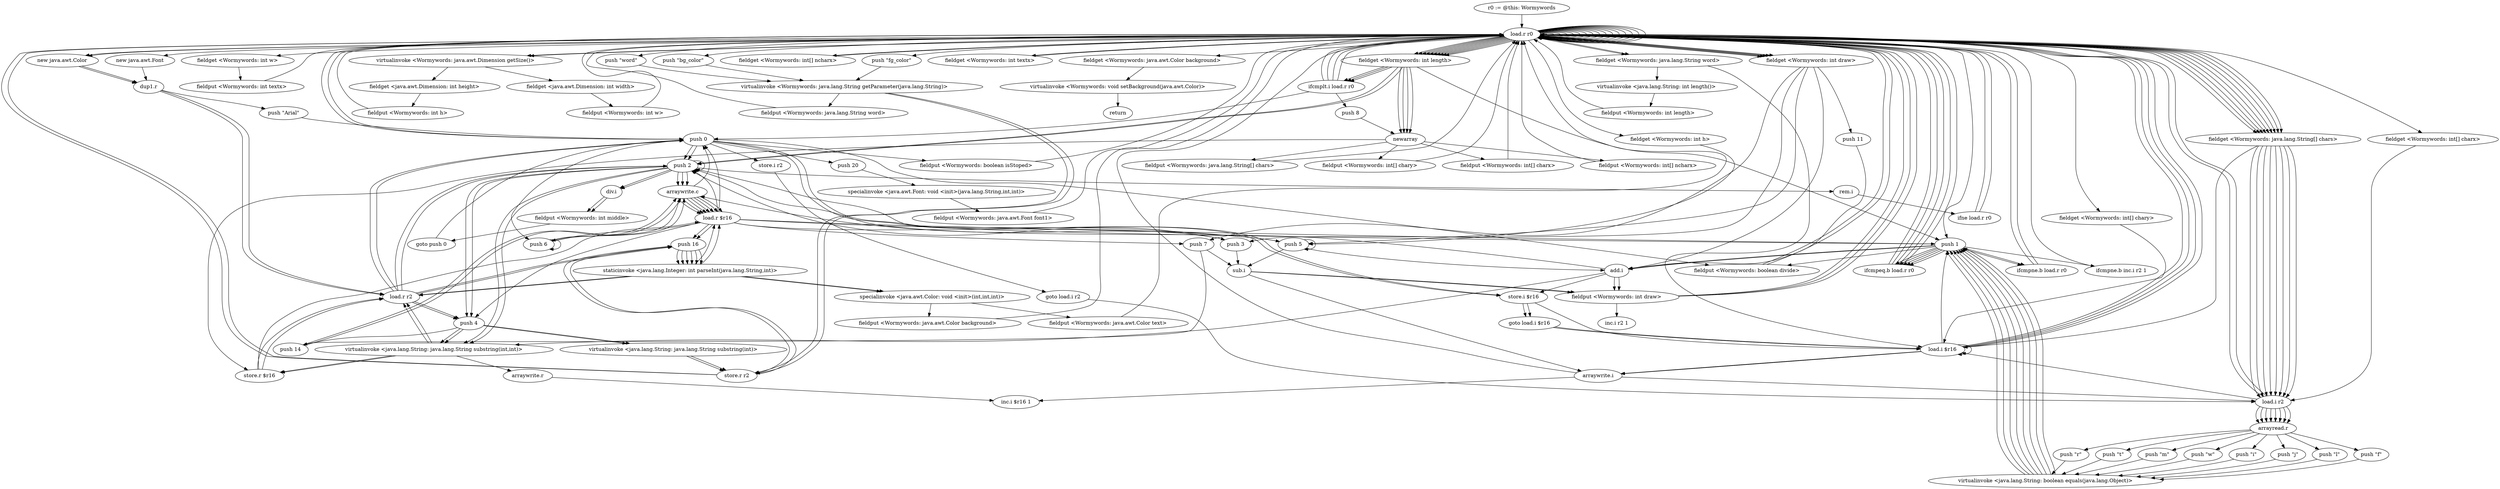 digraph "" {
    "r0 := @this: Wormywords"
    "load.r r0"
    "r0 := @this: Wormywords"->"load.r r0";
    "load.r r0"->"load.r r0";
    "virtualinvoke <Wormywords: java.awt.Dimension getSize()>"
    "load.r r0"->"virtualinvoke <Wormywords: java.awt.Dimension getSize()>";
    "fieldget <java.awt.Dimension: int height>"
    "virtualinvoke <Wormywords: java.awt.Dimension getSize()>"->"fieldget <java.awt.Dimension: int height>";
    "fieldput <Wormywords: int h>"
    "fieldget <java.awt.Dimension: int height>"->"fieldput <Wormywords: int h>";
    "fieldput <Wormywords: int h>"->"load.r r0";
    "load.r r0"->"load.r r0";
    "load.r r0"->"virtualinvoke <Wormywords: java.awt.Dimension getSize()>";
    "fieldget <java.awt.Dimension: int width>"
    "virtualinvoke <Wormywords: java.awt.Dimension getSize()>"->"fieldget <java.awt.Dimension: int width>";
    "fieldput <Wormywords: int w>"
    "fieldget <java.awt.Dimension: int width>"->"fieldput <Wormywords: int w>";
    "fieldput <Wormywords: int w>"->"load.r r0";
    "load.r r0"->"load.r r0";
    "fieldget <Wormywords: int w>"
    "load.r r0"->"fieldget <Wormywords: int w>";
    "fieldput <Wormywords: int textx>"
    "fieldget <Wormywords: int w>"->"fieldput <Wormywords: int textx>";
    "fieldput <Wormywords: int textx>"->"load.r r0";
    "push 0"
    "load.r r0"->"push 0";
    "fieldput <Wormywords: boolean isStoped>"
    "push 0"->"fieldput <Wormywords: boolean isStoped>";
    "fieldput <Wormywords: boolean isStoped>"->"load.r r0";
    "new java.awt.Font"
    "load.r r0"->"new java.awt.Font";
    "dup1.r"
    "new java.awt.Font"->"dup1.r";
    "push \"Arial\""
    "dup1.r"->"push \"Arial\"";
    "push \"Arial\""->"push 0";
    "push 20"
    "push 0"->"push 20";
    "specialinvoke <java.awt.Font: void <init>(java.lang.String,int,int)>"
    "push 20"->"specialinvoke <java.awt.Font: void <init>(java.lang.String,int,int)>";
    "fieldput <Wormywords: java.awt.Font font1>"
    "specialinvoke <java.awt.Font: void <init>(java.lang.String,int,int)>"->"fieldput <Wormywords: java.awt.Font font1>";
    "fieldput <Wormywords: java.awt.Font font1>"->"load.r r0";
    "load.r r0"->"load.r r0";
    "push \"word\""
    "load.r r0"->"push \"word\"";
    "virtualinvoke <Wormywords: java.lang.String getParameter(java.lang.String)>"
    "push \"word\""->"virtualinvoke <Wormywords: java.lang.String getParameter(java.lang.String)>";
    "fieldput <Wormywords: java.lang.String word>"
    "virtualinvoke <Wormywords: java.lang.String getParameter(java.lang.String)>"->"fieldput <Wormywords: java.lang.String word>";
    "fieldput <Wormywords: java.lang.String word>"->"load.r r0";
    "load.r r0"->"load.r r0";
    "fieldget <Wormywords: java.lang.String word>"
    "load.r r0"->"fieldget <Wormywords: java.lang.String word>";
    "virtualinvoke <java.lang.String: int length()>"
    "fieldget <Wormywords: java.lang.String word>"->"virtualinvoke <java.lang.String: int length()>";
    "fieldput <Wormywords: int length>"
    "virtualinvoke <java.lang.String: int length()>"->"fieldput <Wormywords: int length>";
    "fieldput <Wormywords: int length>"->"load.r r0";
    "load.r r0"->"load.r r0";
    "fieldget <Wormywords: int length>"
    "load.r r0"->"fieldget <Wormywords: int length>";
    "newarray"
    "fieldget <Wormywords: int length>"->"newarray";
    "fieldput <Wormywords: java.lang.String[] chars>"
    "newarray"->"fieldput <Wormywords: java.lang.String[] chars>";
    "fieldput <Wormywords: java.lang.String[] chars>"->"load.r r0";
    "load.r r0"->"load.r r0";
    "load.r r0"->"fieldget <Wormywords: int length>";
    "fieldget <Wormywords: int length>"->"newarray";
    "fieldput <Wormywords: int[] chary>"
    "newarray"->"fieldput <Wormywords: int[] chary>";
    "fieldput <Wormywords: int[] chary>"->"load.r r0";
    "load.r r0"->"load.r r0";
    "load.r r0"->"fieldget <Wormywords: int length>";
    "fieldget <Wormywords: int length>"->"newarray";
    "fieldput <Wormywords: int[] charx>"
    "newarray"->"fieldput <Wormywords: int[] charx>";
    "fieldput <Wormywords: int[] charx>"->"load.r r0";
    "load.r r0"->"load.r r0";
    "load.r r0"->"fieldget <Wormywords: int length>";
    "fieldget <Wormywords: int length>"->"newarray";
    "fieldput <Wormywords: int[] ncharx>"
    "newarray"->"fieldput <Wormywords: int[] ncharx>";
    "fieldput <Wormywords: int[] ncharx>"->"load.r r0";
    "load.r r0"->"fieldget <Wormywords: int length>";
    "push 2"
    "fieldget <Wormywords: int length>"->"push 2";
    "rem.i"
    "push 2"->"rem.i";
    "ifne load.r r0"
    "rem.i"->"ifne load.r r0";
    "ifne load.r r0"->"load.r r0";
    "load.r r0"->"push 0";
    "fieldput <Wormywords: boolean divide>"
    "push 0"->"fieldput <Wormywords: boolean divide>";
    "fieldput <Wormywords: boolean divide>"->"load.r r0";
    "load.r r0"->"load.r r0";
    "load.r r0"->"fieldget <Wormywords: int length>";
    "fieldget <Wormywords: int length>"->"push 2";
    "div.i"
    "push 2"->"div.i";
    "fieldput <Wormywords: int middle>"
    "div.i"->"fieldput <Wormywords: int middle>";
    "goto push 0"
    "fieldput <Wormywords: int middle>"->"goto push 0";
    "goto push 0"->"push 0";
    "store.i $r16"
    "push 0"->"store.i $r16";
    "goto load.i $r16"
    "store.i $r16"->"goto load.i $r16";
    "load.i $r16"
    "goto load.i $r16"->"load.i $r16";
    "load.i $r16"->"load.r r0";
    "load.r r0"->"fieldget <Wormywords: int length>";
    "ifcmplt.i load.r r0"
    "fieldget <Wormywords: int length>"->"ifcmplt.i load.r r0";
    "push 8"
    "ifcmplt.i load.r r0"->"push 8";
    "push 8"->"newarray";
    "store.r $r16"
    "newarray"->"store.r $r16";
    "load.r $r16"
    "store.r $r16"->"load.r $r16";
    "load.r $r16"->"push 0";
    "push 6"
    "push 0"->"push 6";
    "arraywrite.c"
    "push 6"->"arraywrite.c";
    "arraywrite.c"->"load.r $r16";
    "push 1"
    "load.r $r16"->"push 1";
    "push 1"->"push 2";
    "push 2"->"arraywrite.c";
    "arraywrite.c"->"load.r $r16";
    "load.r $r16"->"push 2";
    "push 2"->"push 2";
    "push 2"->"arraywrite.c";
    "arraywrite.c"->"load.r $r16";
    "push 3"
    "load.r $r16"->"push 3";
    "push 3"->"push 2";
    "push 2"->"arraywrite.c";
    "arraywrite.c"->"load.r $r16";
    "push 4"
    "load.r $r16"->"push 4";
    "push 14"
    "push 4"->"push 14";
    "push 14"->"arraywrite.c";
    "arraywrite.c"->"load.r $r16";
    "push 5"
    "load.r $r16"->"push 5";
    "push 5"->"push 5";
    "push 5"->"arraywrite.c";
    "arraywrite.c"->"load.r $r16";
    "load.r $r16"->"push 6";
    "push 6"->"push 6";
    "push 6"->"arraywrite.c";
    "arraywrite.c"->"load.r $r16";
    "push 7"
    "load.r $r16"->"push 7";
    "push 7"->"push 14";
    "push 14"->"arraywrite.c";
    "arraywrite.c"->"push 0";
    "push 0"->"store.i $r16";
    "store.i $r16"->"goto load.i $r16";
    "goto load.i $r16"->"load.i $r16";
    "load.i $r16"->"load.r r0";
    "load.r r0"->"fieldget <Wormywords: int length>";
    "fieldget <Wormywords: int length>"->"ifcmplt.i load.r r0";
    "ifcmplt.i load.r r0"->"push 0";
    "store.i r2"
    "push 0"->"store.i r2";
    "goto load.i r2"
    "store.i r2"->"goto load.i r2";
    "load.i r2"
    "goto load.i r2"->"load.i r2";
    "load.i r2"->"load.r r0";
    "load.r r0"->"fieldget <Wormywords: int length>";
    "fieldget <Wormywords: int length>"->"ifcmplt.i load.r r0";
    "ifcmplt.i load.r r0"->"load.r r0";
    "push \"bg_color\""
    "load.r r0"->"push \"bg_color\"";
    "push \"bg_color\""->"virtualinvoke <Wormywords: java.lang.String getParameter(java.lang.String)>";
    "store.r r2"
    "virtualinvoke <Wormywords: java.lang.String getParameter(java.lang.String)>"->"store.r r2";
    "store.r r2"->"load.r r0";
    "new java.awt.Color"
    "load.r r0"->"new java.awt.Color";
    "new java.awt.Color"->"dup1.r";
    "load.r r2"
    "dup1.r"->"load.r r2";
    "load.r r2"->"push 0";
    "push 0"->"push 2";
    "virtualinvoke <java.lang.String: java.lang.String substring(int,int)>"
    "push 2"->"virtualinvoke <java.lang.String: java.lang.String substring(int,int)>";
    "virtualinvoke <java.lang.String: java.lang.String substring(int,int)>"->"load.r r2";
    "load.r r2"->"push 2";
    "push 2"->"push 4";
    "push 4"->"virtualinvoke <java.lang.String: java.lang.String substring(int,int)>";
    "virtualinvoke <java.lang.String: java.lang.String substring(int,int)>"->"store.r $r16";
    "store.r $r16"->"load.r r2";
    "load.r r2"->"push 4";
    "virtualinvoke <java.lang.String: java.lang.String substring(int)>"
    "push 4"->"virtualinvoke <java.lang.String: java.lang.String substring(int)>";
    "virtualinvoke <java.lang.String: java.lang.String substring(int)>"->"store.r r2";
    "push 16"
    "store.r r2"->"push 16";
    "staticinvoke <java.lang.Integer: int parseInt(java.lang.String,int)>"
    "push 16"->"staticinvoke <java.lang.Integer: int parseInt(java.lang.String,int)>";
    "staticinvoke <java.lang.Integer: int parseInt(java.lang.String,int)>"->"load.r $r16";
    "load.r $r16"->"push 16";
    "push 16"->"staticinvoke <java.lang.Integer: int parseInt(java.lang.String,int)>";
    "staticinvoke <java.lang.Integer: int parseInt(java.lang.String,int)>"->"load.r r2";
    "load.r r2"->"push 16";
    "push 16"->"staticinvoke <java.lang.Integer: int parseInt(java.lang.String,int)>";
    "specialinvoke <java.awt.Color: void <init>(int,int,int)>"
    "staticinvoke <java.lang.Integer: int parseInt(java.lang.String,int)>"->"specialinvoke <java.awt.Color: void <init>(int,int,int)>";
    "fieldput <Wormywords: java.awt.Color background>"
    "specialinvoke <java.awt.Color: void <init>(int,int,int)>"->"fieldput <Wormywords: java.awt.Color background>";
    "fieldput <Wormywords: java.awt.Color background>"->"load.r r0";
    "push \"fg_color\""
    "load.r r0"->"push \"fg_color\"";
    "push \"fg_color\""->"virtualinvoke <Wormywords: java.lang.String getParameter(java.lang.String)>";
    "virtualinvoke <Wormywords: java.lang.String getParameter(java.lang.String)>"->"store.r r2";
    "store.r r2"->"load.r r0";
    "load.r r0"->"new java.awt.Color";
    "new java.awt.Color"->"dup1.r";
    "dup1.r"->"load.r r2";
    "load.r r2"->"push 0";
    "push 0"->"push 2";
    "push 2"->"virtualinvoke <java.lang.String: java.lang.String substring(int,int)>";
    "virtualinvoke <java.lang.String: java.lang.String substring(int,int)>"->"load.r r2";
    "load.r r2"->"push 2";
    "push 2"->"push 4";
    "push 4"->"virtualinvoke <java.lang.String: java.lang.String substring(int,int)>";
    "virtualinvoke <java.lang.String: java.lang.String substring(int,int)>"->"store.r $r16";
    "store.r $r16"->"load.r r2";
    "load.r r2"->"push 4";
    "push 4"->"virtualinvoke <java.lang.String: java.lang.String substring(int)>";
    "virtualinvoke <java.lang.String: java.lang.String substring(int)>"->"store.r r2";
    "store.r r2"->"push 16";
    "push 16"->"staticinvoke <java.lang.Integer: int parseInt(java.lang.String,int)>";
    "staticinvoke <java.lang.Integer: int parseInt(java.lang.String,int)>"->"load.r $r16";
    "load.r $r16"->"push 16";
    "push 16"->"staticinvoke <java.lang.Integer: int parseInt(java.lang.String,int)>";
    "staticinvoke <java.lang.Integer: int parseInt(java.lang.String,int)>"->"load.r r2";
    "load.r r2"->"push 16";
    "push 16"->"staticinvoke <java.lang.Integer: int parseInt(java.lang.String,int)>";
    "staticinvoke <java.lang.Integer: int parseInt(java.lang.String,int)>"->"specialinvoke <java.awt.Color: void <init>(int,int,int)>";
    "fieldput <Wormywords: java.awt.Color text>"
    "specialinvoke <java.awt.Color: void <init>(int,int,int)>"->"fieldput <Wormywords: java.awt.Color text>";
    "fieldput <Wormywords: java.awt.Color text>"->"load.r r0";
    "load.r r0"->"load.r r0";
    "fieldget <Wormywords: java.awt.Color background>"
    "load.r r0"->"fieldget <Wormywords: java.awt.Color background>";
    "virtualinvoke <Wormywords: void setBackground(java.awt.Color)>"
    "fieldget <Wormywords: java.awt.Color background>"->"virtualinvoke <Wormywords: void setBackground(java.awt.Color)>";
    "return"
    "virtualinvoke <Wormywords: void setBackground(java.awt.Color)>"->"return";
    "ifcmplt.i load.r r0"->"load.r r0";
    "fieldget <Wormywords: int[] ncharx>"
    "load.r r0"->"fieldget <Wormywords: int[] ncharx>";
    "fieldget <Wormywords: int[] ncharx>"->"load.r r0";
    "fieldget <Wormywords: int[] charx>"
    "load.r r0"->"fieldget <Wormywords: int[] charx>";
    "fieldget <Wormywords: int[] charx>"->"load.i r2";
    "load.i r2"->"load.r r0";
    "fieldget <Wormywords: int textx>"
    "load.r r0"->"fieldget <Wormywords: int textx>";
    "fieldget <Wormywords: int textx>"->"load.r r0";
    "fieldget <Wormywords: int draw>"
    "load.r r0"->"fieldget <Wormywords: int draw>";
    "add.i"
    "fieldget <Wormywords: int draw>"->"add.i";
    "add.i"->"store.i $r16";
    "store.i $r16"->"load.i $r16";
    "arraywrite.i"
    "load.i $r16"->"arraywrite.i";
    "arraywrite.i"->"load.i r2";
    "load.i r2"->"load.i $r16";
    "load.i $r16"->"arraywrite.i";
    "arraywrite.i"->"load.r r0";
    "load.r r0"->"load.r r0";
    "load.r r0"->"fieldget <Wormywords: int draw>";
    "push 11"
    "fieldget <Wormywords: int draw>"->"push 11";
    "push 11"->"add.i";
    "fieldput <Wormywords: int draw>"
    "add.i"->"fieldput <Wormywords: int draw>";
    "fieldput <Wormywords: int draw>"->"load.r r0";
    "fieldget <Wormywords: java.lang.String[] chars>"
    "load.r r0"->"fieldget <Wormywords: java.lang.String[] chars>";
    "fieldget <Wormywords: java.lang.String[] chars>"->"load.i r2";
    "arrayread.r"
    "load.i r2"->"arrayread.r";
    "push \"f\""
    "arrayread.r"->"push \"f\"";
    "virtualinvoke <java.lang.String: boolean equals(java.lang.Object)>"
    "push \"f\""->"virtualinvoke <java.lang.String: boolean equals(java.lang.Object)>";
    "virtualinvoke <java.lang.String: boolean equals(java.lang.Object)>"->"push 1";
    "ifcmpeq.b load.r r0"
    "push 1"->"ifcmpeq.b load.r r0";
    "ifcmpeq.b load.r r0"->"load.r r0";
    "load.r r0"->"fieldget <Wormywords: java.lang.String[] chars>";
    "fieldget <Wormywords: java.lang.String[] chars>"->"load.i r2";
    "load.i r2"->"arrayread.r";
    "push \"r\""
    "arrayread.r"->"push \"r\"";
    "push \"r\""->"virtualinvoke <java.lang.String: boolean equals(java.lang.Object)>";
    "virtualinvoke <java.lang.String: boolean equals(java.lang.Object)>"->"push 1";
    "push 1"->"ifcmpeq.b load.r r0";
    "ifcmpeq.b load.r r0"->"load.r r0";
    "load.r r0"->"fieldget <Wormywords: java.lang.String[] chars>";
    "fieldget <Wormywords: java.lang.String[] chars>"->"load.i r2";
    "load.i r2"->"arrayread.r";
    "push \"t\""
    "arrayread.r"->"push \"t\"";
    "push \"t\""->"virtualinvoke <java.lang.String: boolean equals(java.lang.Object)>";
    "virtualinvoke <java.lang.String: boolean equals(java.lang.Object)>"->"push 1";
    "ifcmpne.b load.r r0"
    "push 1"->"ifcmpne.b load.r r0";
    "ifcmpne.b load.r r0"->"load.r r0";
    "load.r r0"->"load.r r0";
    "load.r r0"->"fieldget <Wormywords: int draw>";
    "fieldget <Wormywords: int draw>"->"push 3";
    "sub.i"
    "push 3"->"sub.i";
    "sub.i"->"fieldput <Wormywords: int draw>";
    "fieldput <Wormywords: int draw>"->"load.r r0";
    "load.r r0"->"fieldget <Wormywords: java.lang.String[] chars>";
    "fieldget <Wormywords: java.lang.String[] chars>"->"load.i r2";
    "load.i r2"->"arrayread.r";
    "push \"m\""
    "arrayread.r"->"push \"m\"";
    "push \"m\""->"virtualinvoke <java.lang.String: boolean equals(java.lang.Object)>";
    "virtualinvoke <java.lang.String: boolean equals(java.lang.Object)>"->"push 1";
    "push 1"->"ifcmpeq.b load.r r0";
    "ifcmpeq.b load.r r0"->"load.r r0";
    "load.r r0"->"fieldget <Wormywords: java.lang.String[] chars>";
    "fieldget <Wormywords: java.lang.String[] chars>"->"load.i r2";
    "load.i r2"->"arrayread.r";
    "push \"w\""
    "arrayread.r"->"push \"w\"";
    "push \"w\""->"virtualinvoke <java.lang.String: boolean equals(java.lang.Object)>";
    "virtualinvoke <java.lang.String: boolean equals(java.lang.Object)>"->"push 1";
    "push 1"->"ifcmpne.b load.r r0";
    "ifcmpne.b load.r r0"->"load.r r0";
    "load.r r0"->"load.r r0";
    "load.r r0"->"fieldget <Wormywords: int draw>";
    "fieldget <Wormywords: int draw>"->"push 5";
    "push 5"->"add.i";
    "add.i"->"fieldput <Wormywords: int draw>";
    "fieldput <Wormywords: int draw>"->"load.r r0";
    "load.r r0"->"fieldget <Wormywords: java.lang.String[] chars>";
    "fieldget <Wormywords: java.lang.String[] chars>"->"load.i r2";
    "load.i r2"->"arrayread.r";
    "push \"i\""
    "arrayread.r"->"push \"i\"";
    "push \"i\""->"virtualinvoke <java.lang.String: boolean equals(java.lang.Object)>";
    "virtualinvoke <java.lang.String: boolean equals(java.lang.Object)>"->"push 1";
    "push 1"->"ifcmpeq.b load.r r0";
    "ifcmpeq.b load.r r0"->"load.r r0";
    "load.r r0"->"fieldget <Wormywords: java.lang.String[] chars>";
    "fieldget <Wormywords: java.lang.String[] chars>"->"load.i r2";
    "load.i r2"->"arrayread.r";
    "push \"j\""
    "arrayread.r"->"push \"j\"";
    "push \"j\""->"virtualinvoke <java.lang.String: boolean equals(java.lang.Object)>";
    "virtualinvoke <java.lang.String: boolean equals(java.lang.Object)>"->"push 1";
    "push 1"->"ifcmpeq.b load.r r0";
    "ifcmpeq.b load.r r0"->"load.r r0";
    "load.r r0"->"fieldget <Wormywords: java.lang.String[] chars>";
    "fieldget <Wormywords: java.lang.String[] chars>"->"load.i r2";
    "load.i r2"->"arrayread.r";
    "push \"l\""
    "arrayread.r"->"push \"l\"";
    "push \"l\""->"virtualinvoke <java.lang.String: boolean equals(java.lang.Object)>";
    "virtualinvoke <java.lang.String: boolean equals(java.lang.Object)>"->"push 1";
    "ifcmpne.b inc.i r2 1"
    "push 1"->"ifcmpne.b inc.i r2 1";
    "ifcmpne.b inc.i r2 1"->"load.r r0";
    "load.r r0"->"load.r r0";
    "load.r r0"->"fieldget <Wormywords: int draw>";
    "fieldget <Wormywords: int draw>"->"push 7";
    "push 7"->"sub.i";
    "sub.i"->"fieldput <Wormywords: int draw>";
    "inc.i r2 1"
    "fieldput <Wormywords: int draw>"->"inc.i r2 1";
    "ifcmplt.i load.r r0"->"load.r r0";
    "fieldget <Wormywords: int[] chary>"
    "load.r r0"->"fieldget <Wormywords: int[] chary>";
    "fieldget <Wormywords: int[] chary>"->"load.i $r16";
    "load.i $r16"->"load.r r0";
    "fieldget <Wormywords: int h>"
    "load.r r0"->"fieldget <Wormywords: int h>";
    "fieldget <Wormywords: int h>"->"push 5";
    "push 5"->"sub.i";
    "sub.i"->"arraywrite.i";
    "inc.i $r16 1"
    "arraywrite.i"->"inc.i $r16 1";
    "ifcmplt.i load.r r0"->"load.r r0";
    "load.r r0"->"fieldget <Wormywords: java.lang.String[] chars>";
    "fieldget <Wormywords: java.lang.String[] chars>"->"load.i $r16";
    "load.i $r16"->"load.r r0";
    "load.r r0"->"fieldget <Wormywords: java.lang.String word>";
    "fieldget <Wormywords: java.lang.String word>"->"load.i $r16";
    "load.i $r16"->"load.i $r16";
    "load.i $r16"->"push 1";
    "push 1"->"add.i";
    "add.i"->"virtualinvoke <java.lang.String: java.lang.String substring(int,int)>";
    "arraywrite.r"
    "virtualinvoke <java.lang.String: java.lang.String substring(int,int)>"->"arraywrite.r";
    "arraywrite.r"->"inc.i $r16 1";
    "ifne load.r r0"->"load.r r0";
    "load.r r0"->"push 1";
    "push 1"->"fieldput <Wormywords: boolean divide>";
    "fieldput <Wormywords: boolean divide>"->"load.r r0";
    "load.r r0"->"load.r r0";
    "load.r r0"->"fieldget <Wormywords: int length>";
    "fieldget <Wormywords: int length>"->"push 1";
    "push 1"->"add.i";
    "add.i"->"push 2";
    "push 2"->"div.i";
    "div.i"->"fieldput <Wormywords: int middle>";
}
